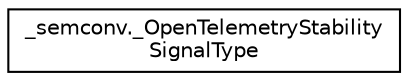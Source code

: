 digraph "Graphical Class Hierarchy"
{
 // LATEX_PDF_SIZE
  edge [fontname="Helvetica",fontsize="10",labelfontname="Helvetica",labelfontsize="10"];
  node [fontname="Helvetica",fontsize="10",shape=record];
  rankdir="LR";
  Node0 [label="_semconv._OpenTelemetryStability\lSignalType",height=0.2,width=0.4,color="black", fillcolor="white", style="filled",URL="$class__semconv_1_1__OpenTelemetryStabilitySignalType.html",tooltip=" "];
}
